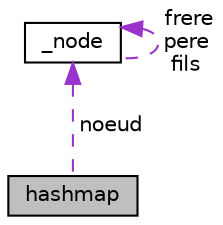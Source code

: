 digraph "hashmap"
{
  edge [fontname="Helvetica",fontsize="10",labelfontname="Helvetica",labelfontsize="10"];
  node [fontname="Helvetica",fontsize="10",shape=record];
  Node1 [label="hashmap",height=0.2,width=0.4,color="black", fillcolor="grey75", style="filled", fontcolor="black"];
  Node2 -> Node1 [dir="back",color="darkorchid3",fontsize="10",style="dashed",label=" noeud" ,fontname="Helvetica"];
  Node2 [label="_node",height=0.2,width=0.4,color="black", fillcolor="white", style="filled",URL="$struct__node.html",tooltip="Structure caracterisant un noeud, chaque noeud possede un symbole, un code et pointeur vers sont noeu..."];
  Node2 -> Node2 [dir="back",color="darkorchid3",fontsize="10",style="dashed",label=" frere\npere\nfils" ,fontname="Helvetica"];
}
